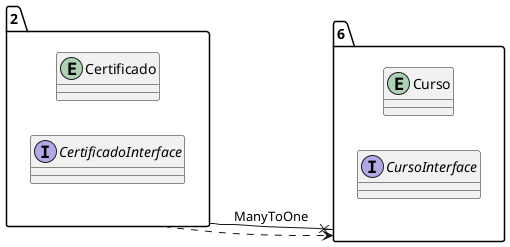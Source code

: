 @startuml 
allow_mixing
left to right direction
package "2"{
entity Certificado
interface CertificadoInterface

}
package "6"{
entity Curso
interface CursoInterface

}
"2" --x "6":ManyToOne
"2" ..> "6"
@enduml